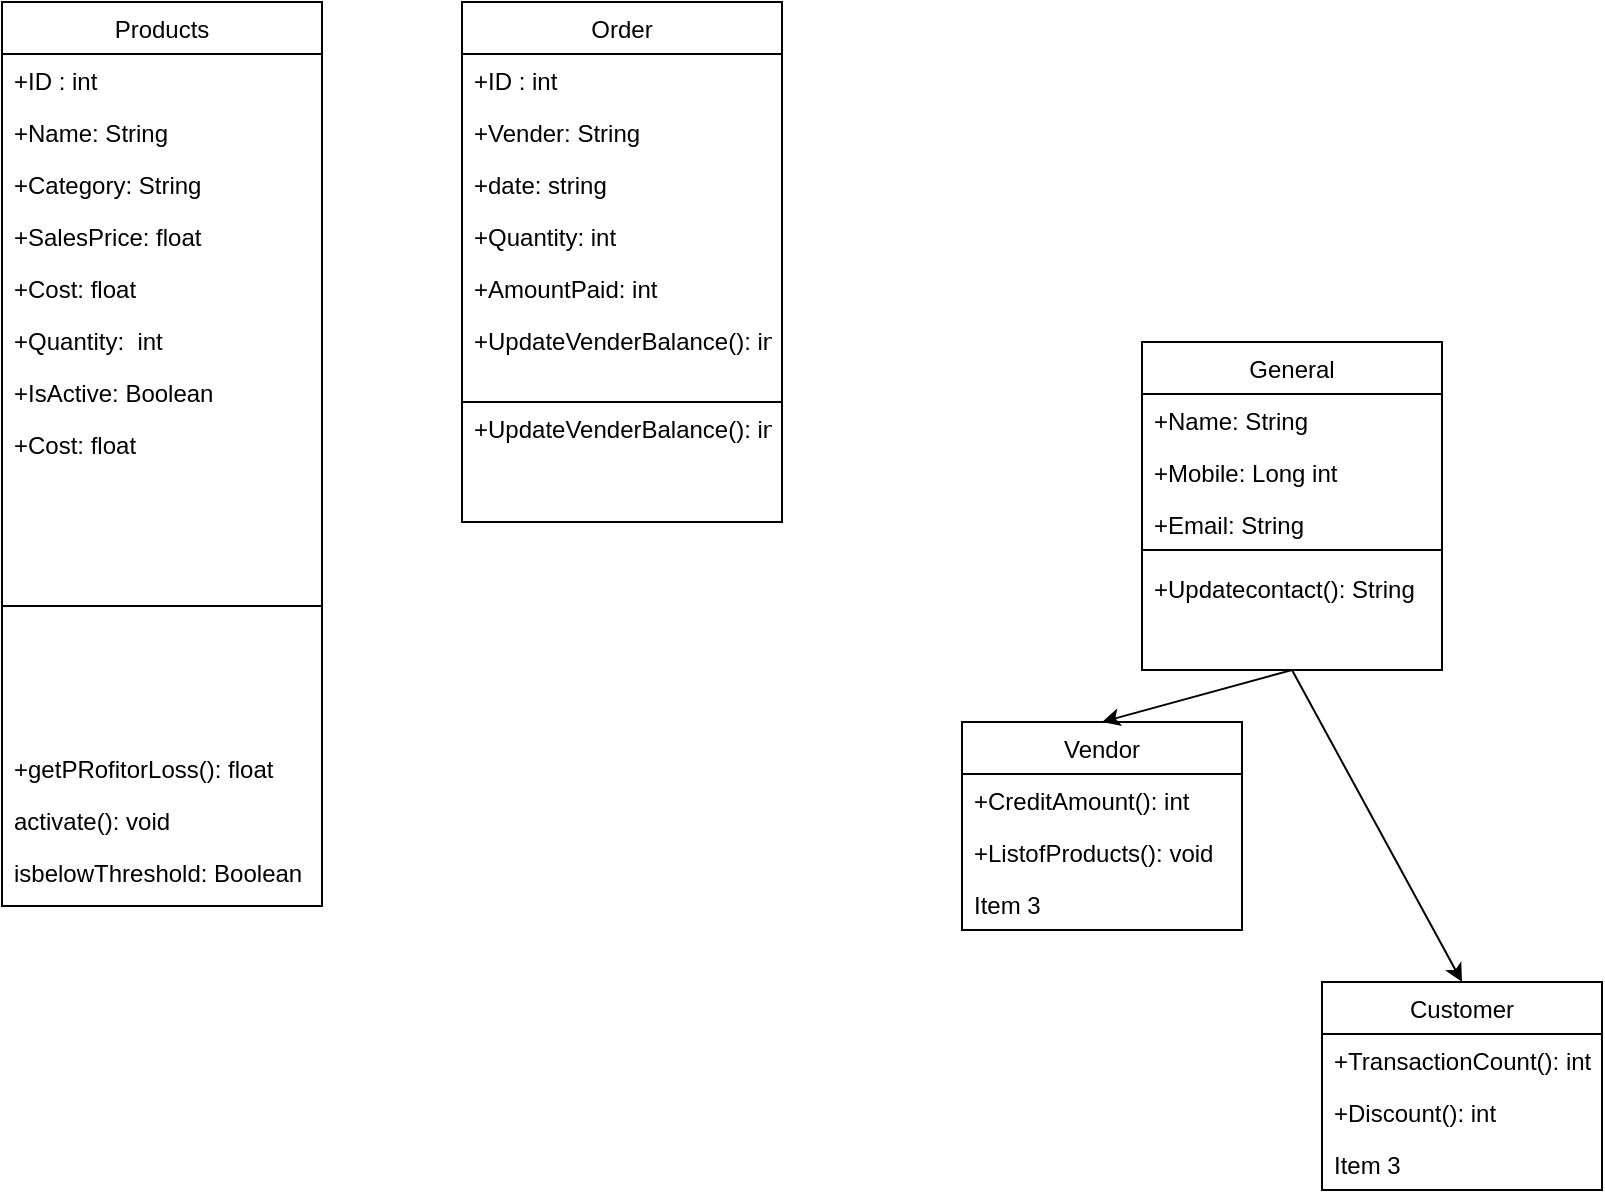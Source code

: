 <mxfile version="14.1.1" type="github">
  <diagram id="C5RBs43oDa-KdzZeNtuy" name="Page-1">
    <mxGraphModel dx="526" dy="482" grid="1" gridSize="10" guides="1" tooltips="1" connect="1" arrows="1" fold="1" page="1" pageScale="1" pageWidth="827" pageHeight="1169" math="0" shadow="0">
      <root>
        <mxCell id="WIyWlLk6GJQsqaUBKTNV-0" />
        <mxCell id="WIyWlLk6GJQsqaUBKTNV-1" parent="WIyWlLk6GJQsqaUBKTNV-0" />
        <mxCell id="zkfFHV4jXpPFQw0GAbJ--17" value="Products" style="swimlane;fontStyle=0;align=center;verticalAlign=top;childLayout=stackLayout;horizontal=1;startSize=26;horizontalStack=0;resizeParent=1;resizeLast=0;collapsible=1;marginBottom=0;rounded=0;shadow=0;strokeWidth=1;" parent="WIyWlLk6GJQsqaUBKTNV-1" vertex="1">
          <mxGeometry x="80" y="240" width="160" height="452" as="geometry">
            <mxRectangle x="550" y="140" width="160" height="26" as="alternateBounds" />
          </mxGeometry>
        </mxCell>
        <mxCell id="zkfFHV4jXpPFQw0GAbJ--18" value="+ID : int" style="text;align=left;verticalAlign=top;spacingLeft=4;spacingRight=4;overflow=hidden;rotatable=0;points=[[0,0.5],[1,0.5]];portConstraint=eastwest;" parent="zkfFHV4jXpPFQw0GAbJ--17" vertex="1">
          <mxGeometry y="26" width="160" height="26" as="geometry" />
        </mxCell>
        <mxCell id="zkfFHV4jXpPFQw0GAbJ--19" value="+Name: String" style="text;align=left;verticalAlign=top;spacingLeft=4;spacingRight=4;overflow=hidden;rotatable=0;points=[[0,0.5],[1,0.5]];portConstraint=eastwest;rounded=0;shadow=0;html=0;" parent="zkfFHV4jXpPFQw0GAbJ--17" vertex="1">
          <mxGeometry y="52" width="160" height="26" as="geometry" />
        </mxCell>
        <mxCell id="zkfFHV4jXpPFQw0GAbJ--20" value="+Category: String" style="text;align=left;verticalAlign=top;spacingLeft=4;spacingRight=4;overflow=hidden;rotatable=0;points=[[0,0.5],[1,0.5]];portConstraint=eastwest;rounded=0;shadow=0;html=0;" parent="zkfFHV4jXpPFQw0GAbJ--17" vertex="1">
          <mxGeometry y="78" width="160" height="26" as="geometry" />
        </mxCell>
        <mxCell id="zkfFHV4jXpPFQw0GAbJ--21" value="+SalesPrice: float" style="text;align=left;verticalAlign=top;spacingLeft=4;spacingRight=4;overflow=hidden;rotatable=0;points=[[0,0.5],[1,0.5]];portConstraint=eastwest;rounded=0;shadow=0;html=0;" parent="zkfFHV4jXpPFQw0GAbJ--17" vertex="1">
          <mxGeometry y="104" width="160" height="26" as="geometry" />
        </mxCell>
        <mxCell id="zkfFHV4jXpPFQw0GAbJ--22" value="+Cost: float" style="text;align=left;verticalAlign=top;spacingLeft=4;spacingRight=4;overflow=hidden;rotatable=0;points=[[0,0.5],[1,0.5]];portConstraint=eastwest;rounded=0;shadow=0;html=0;" parent="zkfFHV4jXpPFQw0GAbJ--17" vertex="1">
          <mxGeometry y="130" width="160" height="26" as="geometry" />
        </mxCell>
        <mxCell id="dsfgbYl8WyBFFmh47tbx-28" value="+Quantity:  int" style="text;align=left;verticalAlign=top;spacingLeft=4;spacingRight=4;overflow=hidden;rotatable=0;points=[[0,0.5],[1,0.5]];portConstraint=eastwest;rounded=0;shadow=0;html=0;" vertex="1" parent="zkfFHV4jXpPFQw0GAbJ--17">
          <mxGeometry y="156" width="160" height="26" as="geometry" />
        </mxCell>
        <mxCell id="dsfgbYl8WyBFFmh47tbx-29" value="+IsActive: Boolean" style="text;align=left;verticalAlign=top;spacingLeft=4;spacingRight=4;overflow=hidden;rotatable=0;points=[[0,0.5],[1,0.5]];portConstraint=eastwest;rounded=0;shadow=0;html=0;" vertex="1" parent="zkfFHV4jXpPFQw0GAbJ--17">
          <mxGeometry y="182" width="160" height="26" as="geometry" />
        </mxCell>
        <mxCell id="dsfgbYl8WyBFFmh47tbx-30" value="+Cost: float" style="text;align=left;verticalAlign=top;spacingLeft=4;spacingRight=4;overflow=hidden;rotatable=0;points=[[0,0.5],[1,0.5]];portConstraint=eastwest;rounded=0;shadow=0;html=0;" vertex="1" parent="zkfFHV4jXpPFQw0GAbJ--17">
          <mxGeometry y="208" width="160" height="26" as="geometry" />
        </mxCell>
        <mxCell id="zkfFHV4jXpPFQw0GAbJ--23" value="" style="line;html=1;strokeWidth=1;align=left;verticalAlign=middle;spacingTop=-1;spacingLeft=3;spacingRight=3;rotatable=0;labelPosition=right;points=[];portConstraint=eastwest;" parent="zkfFHV4jXpPFQw0GAbJ--17" vertex="1">
          <mxGeometry y="234" width="160" height="136" as="geometry" />
        </mxCell>
        <mxCell id="dsfgbYl8WyBFFmh47tbx-31" value="+getPRofitorLoss(): float" style="text;align=left;verticalAlign=top;spacingLeft=4;spacingRight=4;overflow=hidden;rotatable=0;points=[[0,0.5],[1,0.5]];portConstraint=eastwest;" vertex="1" parent="zkfFHV4jXpPFQw0GAbJ--17">
          <mxGeometry y="370" width="160" height="26" as="geometry" />
        </mxCell>
        <mxCell id="zkfFHV4jXpPFQw0GAbJ--24" value="activate(): void" style="text;align=left;verticalAlign=top;spacingLeft=4;spacingRight=4;overflow=hidden;rotatable=0;points=[[0,0.5],[1,0.5]];portConstraint=eastwest;" parent="zkfFHV4jXpPFQw0GAbJ--17" vertex="1">
          <mxGeometry y="396" width="160" height="26" as="geometry" />
        </mxCell>
        <mxCell id="zkfFHV4jXpPFQw0GAbJ--25" value="isbelowThreshold: Boolean" style="text;align=left;verticalAlign=top;spacingLeft=4;spacingRight=4;overflow=hidden;rotatable=0;points=[[0,0.5],[1,0.5]];portConstraint=eastwest;" parent="zkfFHV4jXpPFQw0GAbJ--17" vertex="1">
          <mxGeometry y="422" width="160" height="30" as="geometry" />
        </mxCell>
        <mxCell id="dsfgbYl8WyBFFmh47tbx-33" value="General" style="swimlane;fontStyle=0;childLayout=stackLayout;horizontal=1;startSize=26;fillColor=none;horizontalStack=0;resizeParent=1;resizeParentMax=0;resizeLast=0;collapsible=1;marginBottom=0;" vertex="1" parent="WIyWlLk6GJQsqaUBKTNV-1">
          <mxGeometry x="650" y="410" width="150" height="130" as="geometry" />
        </mxCell>
        <mxCell id="dsfgbYl8WyBFFmh47tbx-34" value="+Name: String" style="text;strokeColor=none;fillColor=none;align=left;verticalAlign=top;spacingLeft=4;spacingRight=4;overflow=hidden;rotatable=0;points=[[0,0.5],[1,0.5]];portConstraint=eastwest;" vertex="1" parent="dsfgbYl8WyBFFmh47tbx-33">
          <mxGeometry y="26" width="150" height="26" as="geometry" />
        </mxCell>
        <mxCell id="dsfgbYl8WyBFFmh47tbx-35" value="+Mobile: Long int" style="text;strokeColor=none;fillColor=none;align=left;verticalAlign=top;spacingLeft=4;spacingRight=4;overflow=hidden;rotatable=0;points=[[0,0.5],[1,0.5]];portConstraint=eastwest;" vertex="1" parent="dsfgbYl8WyBFFmh47tbx-33">
          <mxGeometry y="52" width="150" height="26" as="geometry" />
        </mxCell>
        <mxCell id="dsfgbYl8WyBFFmh47tbx-36" value="+Email: String" style="text;strokeColor=none;fillColor=none;align=left;verticalAlign=top;spacingLeft=4;spacingRight=4;overflow=hidden;rotatable=0;points=[[0,0.5],[1,0.5]];portConstraint=eastwest;" vertex="1" parent="dsfgbYl8WyBFFmh47tbx-33">
          <mxGeometry y="78" width="150" height="26" as="geometry" />
        </mxCell>
        <mxCell id="dsfgbYl8WyBFFmh47tbx-57" value="+Mobile: Long int" style="text;strokeColor=none;fillColor=none;align=left;verticalAlign=top;spacingLeft=4;spacingRight=4;overflow=hidden;rotatable=0;points=[[0,0.5],[1,0.5]];portConstraint=eastwest;" vertex="1" parent="dsfgbYl8WyBFFmh47tbx-33">
          <mxGeometry y="104" width="150" height="26" as="geometry" />
        </mxCell>
        <mxCell id="dsfgbYl8WyBFFmh47tbx-37" value="Vendor" style="swimlane;fontStyle=0;childLayout=stackLayout;horizontal=1;startSize=26;fillColor=none;horizontalStack=0;resizeParent=1;resizeParentMax=0;resizeLast=0;collapsible=1;marginBottom=0;" vertex="1" parent="WIyWlLk6GJQsqaUBKTNV-1">
          <mxGeometry x="560" y="600" width="140" height="104" as="geometry" />
        </mxCell>
        <mxCell id="dsfgbYl8WyBFFmh47tbx-38" value="+CreditAmount(): int" style="text;strokeColor=none;fillColor=none;align=left;verticalAlign=top;spacingLeft=4;spacingRight=4;overflow=hidden;rotatable=0;points=[[0,0.5],[1,0.5]];portConstraint=eastwest;" vertex="1" parent="dsfgbYl8WyBFFmh47tbx-37">
          <mxGeometry y="26" width="140" height="26" as="geometry" />
        </mxCell>
        <mxCell id="dsfgbYl8WyBFFmh47tbx-39" value="+ListofProducts(): void" style="text;strokeColor=none;fillColor=none;align=left;verticalAlign=top;spacingLeft=4;spacingRight=4;overflow=hidden;rotatable=0;points=[[0,0.5],[1,0.5]];portConstraint=eastwest;" vertex="1" parent="dsfgbYl8WyBFFmh47tbx-37">
          <mxGeometry y="52" width="140" height="26" as="geometry" />
        </mxCell>
        <mxCell id="dsfgbYl8WyBFFmh47tbx-40" value="Item 3" style="text;strokeColor=none;fillColor=none;align=left;verticalAlign=top;spacingLeft=4;spacingRight=4;overflow=hidden;rotatable=0;points=[[0,0.5],[1,0.5]];portConstraint=eastwest;" vertex="1" parent="dsfgbYl8WyBFFmh47tbx-37">
          <mxGeometry y="78" width="140" height="26" as="geometry" />
        </mxCell>
        <mxCell id="dsfgbYl8WyBFFmh47tbx-41" value="Customer" style="swimlane;fontStyle=0;childLayout=stackLayout;horizontal=1;startSize=26;fillColor=none;horizontalStack=0;resizeParent=1;resizeParentMax=0;resizeLast=0;collapsible=1;marginBottom=0;" vertex="1" parent="WIyWlLk6GJQsqaUBKTNV-1">
          <mxGeometry x="740" y="730" width="140" height="104" as="geometry" />
        </mxCell>
        <mxCell id="dsfgbYl8WyBFFmh47tbx-42" value="+TransactionCount(): int" style="text;strokeColor=none;fillColor=none;align=left;verticalAlign=top;spacingLeft=4;spacingRight=4;overflow=hidden;rotatable=0;points=[[0,0.5],[1,0.5]];portConstraint=eastwest;" vertex="1" parent="dsfgbYl8WyBFFmh47tbx-41">
          <mxGeometry y="26" width="140" height="26" as="geometry" />
        </mxCell>
        <mxCell id="dsfgbYl8WyBFFmh47tbx-43" value="+Discount(): int" style="text;strokeColor=none;fillColor=none;align=left;verticalAlign=top;spacingLeft=4;spacingRight=4;overflow=hidden;rotatable=0;points=[[0,0.5],[1,0.5]];portConstraint=eastwest;" vertex="1" parent="dsfgbYl8WyBFFmh47tbx-41">
          <mxGeometry y="52" width="140" height="26" as="geometry" />
        </mxCell>
        <mxCell id="dsfgbYl8WyBFFmh47tbx-44" value="Item 3" style="text;strokeColor=none;fillColor=none;align=left;verticalAlign=top;spacingLeft=4;spacingRight=4;overflow=hidden;rotatable=0;points=[[0,0.5],[1,0.5]];portConstraint=eastwest;" vertex="1" parent="dsfgbYl8WyBFFmh47tbx-41">
          <mxGeometry y="78" width="140" height="26" as="geometry" />
        </mxCell>
        <mxCell id="dsfgbYl8WyBFFmh47tbx-55" value="" style="rounded=0;whiteSpace=wrap;html=1;" vertex="1" parent="WIyWlLk6GJQsqaUBKTNV-1">
          <mxGeometry x="650" y="514" width="150" height="60" as="geometry" />
        </mxCell>
        <mxCell id="dsfgbYl8WyBFFmh47tbx-58" value="+Updatecontact(): String" style="text;strokeColor=none;fillColor=none;align=left;verticalAlign=top;spacingLeft=4;spacingRight=4;overflow=hidden;rotatable=0;points=[[0,0.5],[1,0.5]];portConstraint=eastwest;" vertex="1" parent="WIyWlLk6GJQsqaUBKTNV-1">
          <mxGeometry x="650" y="520" width="150" height="26" as="geometry" />
        </mxCell>
        <mxCell id="dsfgbYl8WyBFFmh47tbx-59" value="" style="endArrow=classic;html=1;entryX=0.5;entryY=0;entryDx=0;entryDy=0;exitX=0.5;exitY=1;exitDx=0;exitDy=0;" edge="1" parent="WIyWlLk6GJQsqaUBKTNV-1" source="dsfgbYl8WyBFFmh47tbx-55" target="dsfgbYl8WyBFFmh47tbx-37">
          <mxGeometry width="50" height="50" relative="1" as="geometry">
            <mxPoint x="560" y="670" as="sourcePoint" />
            <mxPoint x="610" y="620" as="targetPoint" />
          </mxGeometry>
        </mxCell>
        <mxCell id="dsfgbYl8WyBFFmh47tbx-60" value="" style="endArrow=classic;html=1;entryX=0.5;entryY=0;entryDx=0;entryDy=0;exitX=0.5;exitY=1;exitDx=0;exitDy=0;" edge="1" parent="WIyWlLk6GJQsqaUBKTNV-1" source="dsfgbYl8WyBFFmh47tbx-55" target="dsfgbYl8WyBFFmh47tbx-41">
          <mxGeometry width="50" height="50" relative="1" as="geometry">
            <mxPoint x="730" y="580" as="sourcePoint" />
            <mxPoint x="640" y="610" as="targetPoint" />
          </mxGeometry>
        </mxCell>
        <mxCell id="dsfgbYl8WyBFFmh47tbx-61" value="Order" style="swimlane;fontStyle=0;align=center;verticalAlign=top;childLayout=stackLayout;horizontal=1;startSize=26;horizontalStack=0;resizeParent=1;resizeLast=0;collapsible=1;marginBottom=0;rounded=0;shadow=0;strokeWidth=1;" vertex="1" parent="WIyWlLk6GJQsqaUBKTNV-1">
          <mxGeometry x="310" y="240" width="160" height="200" as="geometry">
            <mxRectangle x="550" y="140" width="160" height="26" as="alternateBounds" />
          </mxGeometry>
        </mxCell>
        <mxCell id="dsfgbYl8WyBFFmh47tbx-62" value="+ID : int" style="text;align=left;verticalAlign=top;spacingLeft=4;spacingRight=4;overflow=hidden;rotatable=0;points=[[0,0.5],[1,0.5]];portConstraint=eastwest;" vertex="1" parent="dsfgbYl8WyBFFmh47tbx-61">
          <mxGeometry y="26" width="160" height="26" as="geometry" />
        </mxCell>
        <mxCell id="dsfgbYl8WyBFFmh47tbx-63" value="+Vender: String" style="text;align=left;verticalAlign=top;spacingLeft=4;spacingRight=4;overflow=hidden;rotatable=0;points=[[0,0.5],[1,0.5]];portConstraint=eastwest;rounded=0;shadow=0;html=0;" vertex="1" parent="dsfgbYl8WyBFFmh47tbx-61">
          <mxGeometry y="52" width="160" height="26" as="geometry" />
        </mxCell>
        <mxCell id="dsfgbYl8WyBFFmh47tbx-64" value="+date: string" style="text;align=left;verticalAlign=top;spacingLeft=4;spacingRight=4;overflow=hidden;rotatable=0;points=[[0,0.5],[1,0.5]];portConstraint=eastwest;rounded=0;shadow=0;html=0;" vertex="1" parent="dsfgbYl8WyBFFmh47tbx-61">
          <mxGeometry y="78" width="160" height="26" as="geometry" />
        </mxCell>
        <mxCell id="dsfgbYl8WyBFFmh47tbx-65" value="+Quantity: int" style="text;align=left;verticalAlign=top;spacingLeft=4;spacingRight=4;overflow=hidden;rotatable=0;points=[[0,0.5],[1,0.5]];portConstraint=eastwest;rounded=0;shadow=0;html=0;" vertex="1" parent="dsfgbYl8WyBFFmh47tbx-61">
          <mxGeometry y="104" width="160" height="26" as="geometry" />
        </mxCell>
        <mxCell id="dsfgbYl8WyBFFmh47tbx-66" value="+AmountPaid: int" style="text;align=left;verticalAlign=top;spacingLeft=4;spacingRight=4;overflow=hidden;rotatable=0;points=[[0,0.5],[1,0.5]];portConstraint=eastwest;rounded=0;shadow=0;html=0;" vertex="1" parent="dsfgbYl8WyBFFmh47tbx-61">
          <mxGeometry y="130" width="160" height="26" as="geometry" />
        </mxCell>
        <mxCell id="dsfgbYl8WyBFFmh47tbx-71" value="+UpdateVenderBalance(): int" style="text;align=left;verticalAlign=top;spacingLeft=4;spacingRight=4;overflow=hidden;rotatable=0;points=[[0,0.5],[1,0.5]];portConstraint=eastwest;" vertex="1" parent="dsfgbYl8WyBFFmh47tbx-61">
          <mxGeometry y="156" width="160" height="26" as="geometry" />
        </mxCell>
        <mxCell id="dsfgbYl8WyBFFmh47tbx-75" value="" style="rounded=0;whiteSpace=wrap;html=1;" vertex="1" parent="WIyWlLk6GJQsqaUBKTNV-1">
          <mxGeometry x="310" y="440" width="160" height="60" as="geometry" />
        </mxCell>
        <mxCell id="dsfgbYl8WyBFFmh47tbx-76" value="+UpdateVenderBalance(): int" style="text;align=left;verticalAlign=top;spacingLeft=4;spacingRight=4;overflow=hidden;rotatable=0;points=[[0,0.5],[1,0.5]];portConstraint=eastwest;rounded=0;shadow=0;html=0;" vertex="1" parent="WIyWlLk6GJQsqaUBKTNV-1">
          <mxGeometry x="310" y="440" width="160" height="26" as="geometry" />
        </mxCell>
      </root>
    </mxGraphModel>
  </diagram>
</mxfile>
